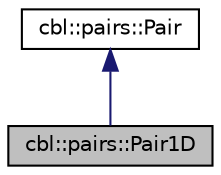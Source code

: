 digraph "cbl::pairs::Pair1D"
{
  edge [fontname="Helvetica",fontsize="10",labelfontname="Helvetica",labelfontsize="10"];
  node [fontname="Helvetica",fontsize="10",shape=record];
  Node21 [label="cbl::pairs::Pair1D",height=0.2,width=0.4,color="black", fillcolor="grey75", style="filled", fontcolor="black"];
  Node22 -> Node21 [dir="back",color="midnightblue",fontsize="10",style="solid",fontname="Helvetica"];
  Node22 [label="cbl::pairs::Pair",height=0.2,width=0.4,color="black", fillcolor="white", style="filled",URL="$d2/db5/classcbl_1_1pairs_1_1Pair.html",tooltip="The class Pair. "];
}
